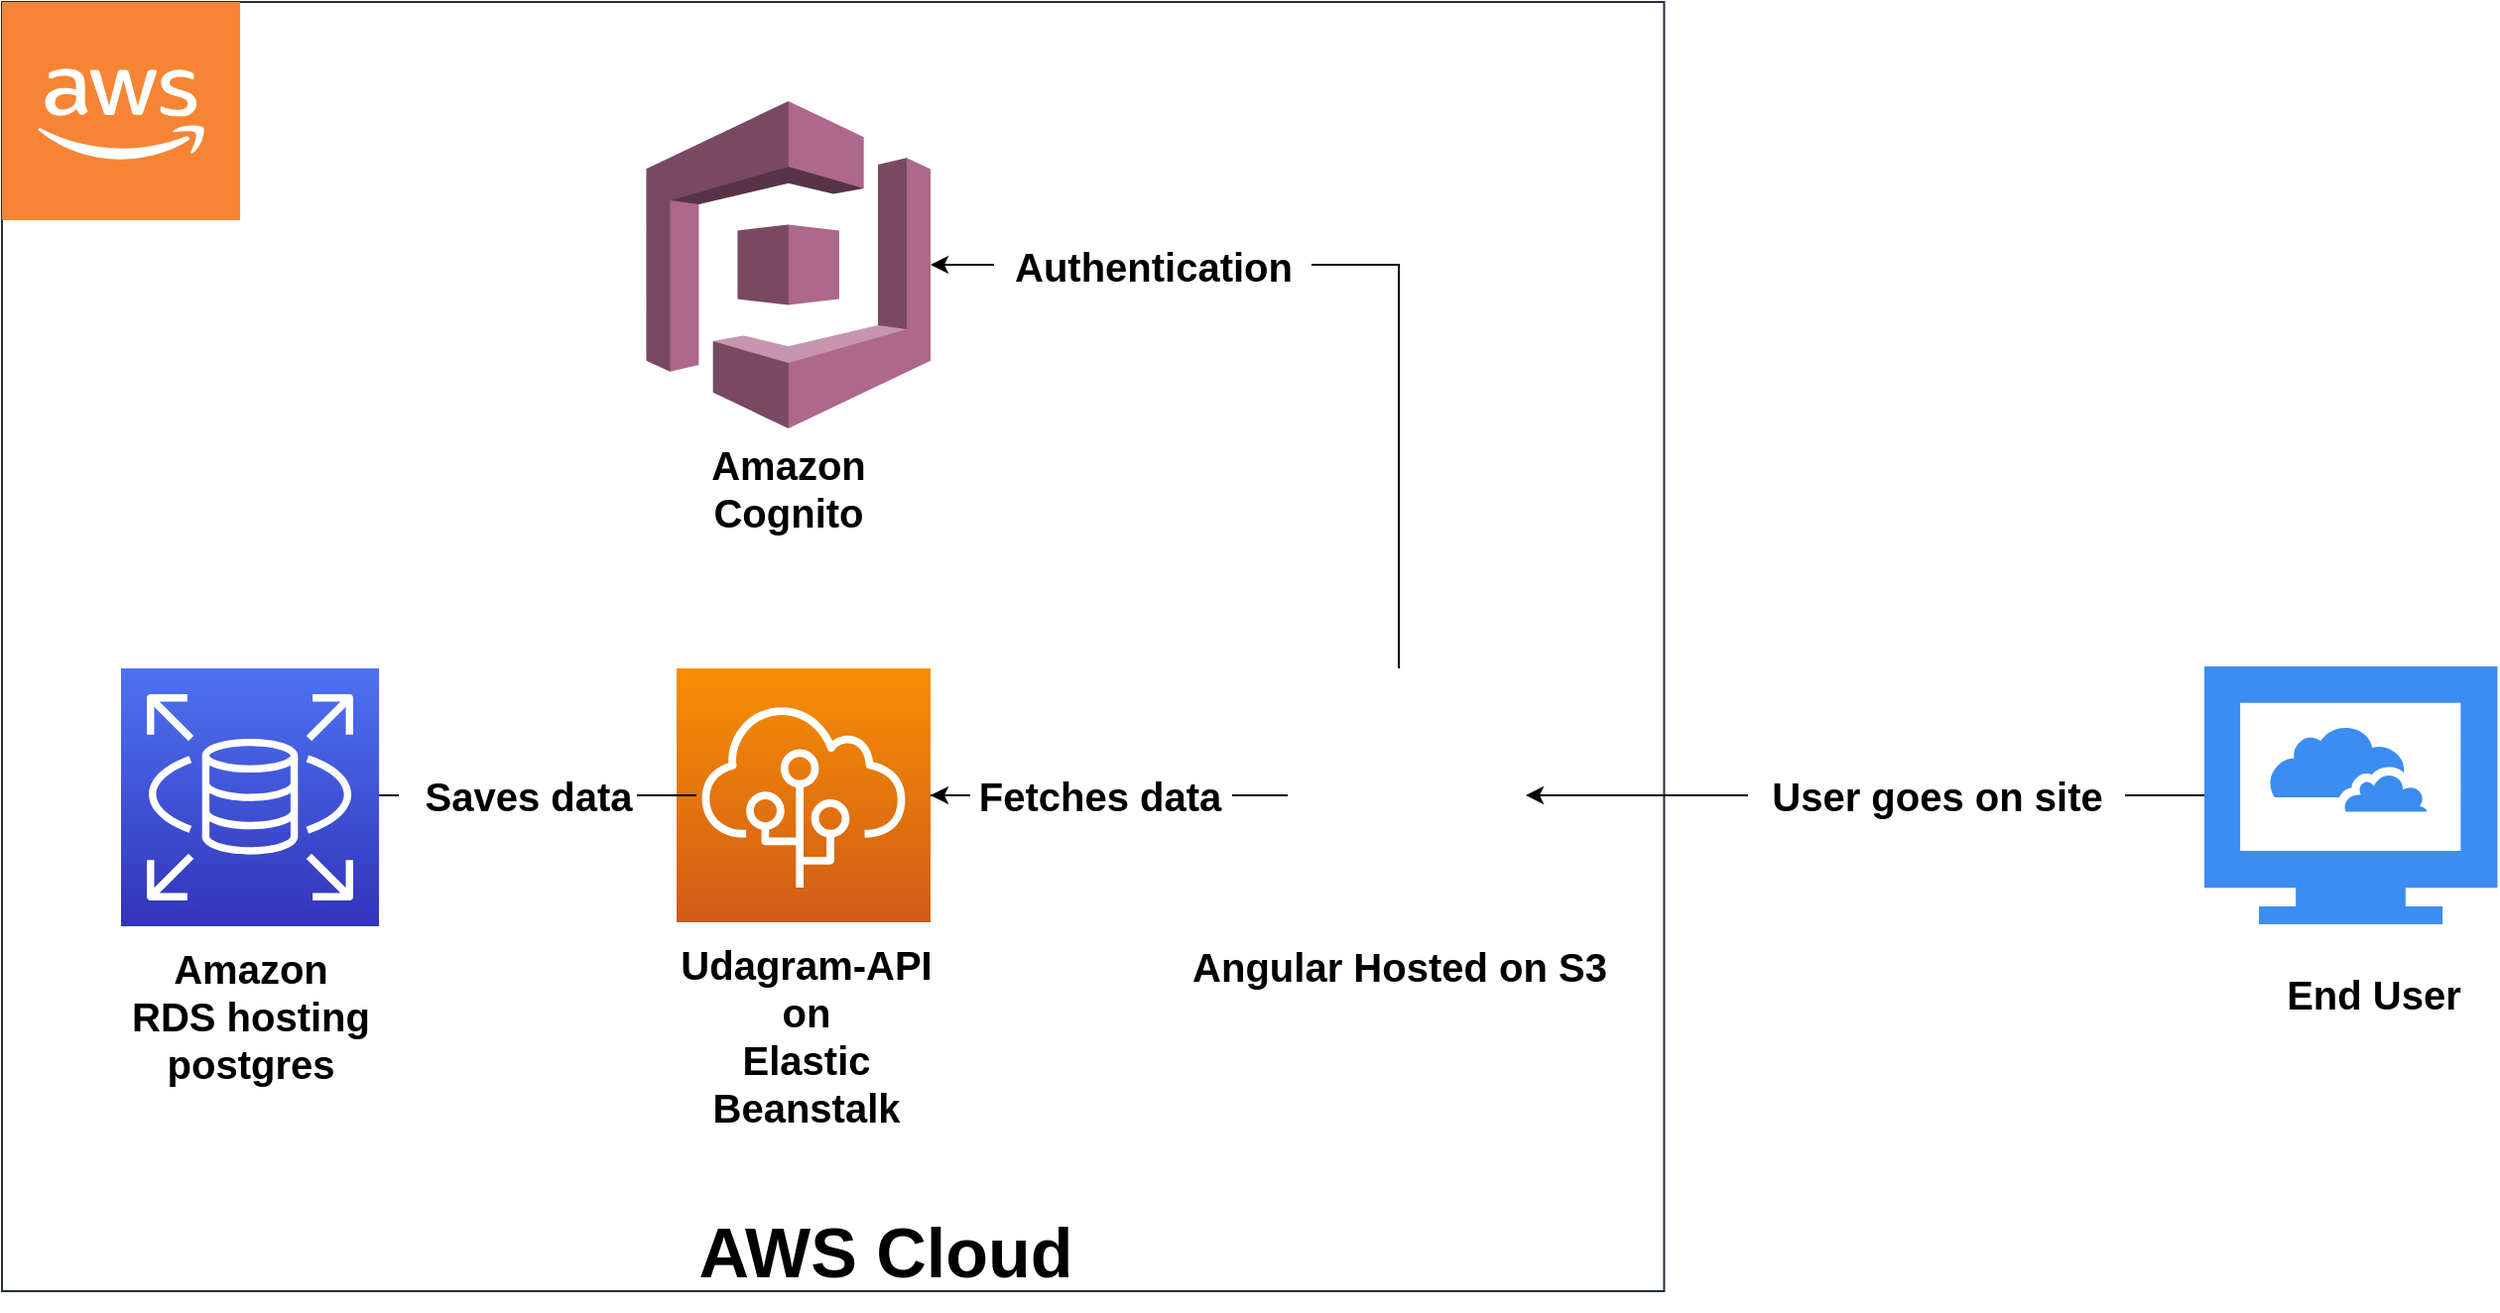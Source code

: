 <mxfile version="20.4.0" type="github">
  <diagram id="Ht1M8jgEwFfnCIfOTk4-" name="Page-1">
    <mxGraphModel dx="2905" dy="794" grid="1" gridSize="10" guides="1" tooltips="1" connect="1" arrows="1" fold="1" page="1" pageScale="1" pageWidth="1169" pageHeight="827" math="0" shadow="0">
      <root>
        <mxCell id="0" />
        <mxCell id="1" parent="0" />
        <mxCell id="UEzPUAAOIrF-is8g5C7q-74" value="" style="points=[[0,0],[0.25,0],[0.5,0],[0.75,0],[1,0],[1,0.25],[1,0.5],[1,0.75],[1,1],[0.75,1],[0.5,1],[0.25,1],[0,1],[0,0.75],[0,0.5],[0,0.25]];outlineConnect=0;gradientColor=none;html=1;whiteSpace=wrap;fontSize=12;fontStyle=0;shape=mxgraph.aws4.group;grIcon=mxgraph.aws4.group_aws_cloud_alt;strokeColor=#232F3E;fillColor=none;verticalAlign=top;align=left;spacingLeft=30;fontColor=#232F3E;dashed=0;labelBackgroundColor=#ffffff;container=1;pointerEvents=0;collapsible=0;recursiveResize=0;" parent="1" vertex="1">
          <mxGeometry x="-310" y="100" width="837.73" height="650" as="geometry" />
        </mxCell>
        <mxCell id="-Wzre4x8Gy2SveKogml1-7" value="" style="outlineConnect=0;dashed=0;verticalLabelPosition=bottom;verticalAlign=top;align=center;html=1;shape=mxgraph.aws3.cloud_2;fillColor=#F58534;gradientColor=none;fontSize=20;" vertex="1" parent="UEzPUAAOIrF-is8g5C7q-74">
          <mxGeometry width="120" height="110" as="geometry" />
        </mxCell>
        <mxCell id="-Wzre4x8Gy2SveKogml1-8" value="AWS Cloud" style="text;html=1;resizable=0;autosize=1;align=center;verticalAlign=middle;points=[];fillColor=none;strokeColor=none;rounded=0;fontStyle=1;fontSize=35;" vertex="1" parent="UEzPUAAOIrF-is8g5C7q-74">
          <mxGeometry x="340" y="600" width="210" height="60" as="geometry" />
        </mxCell>
        <mxCell id="-Wzre4x8Gy2SveKogml1-26" style="edgeStyle=orthogonalEdgeStyle;rounded=0;orthogonalLoop=1;jettySize=auto;html=1;fontSize=20;startArrow=none;" edge="1" parent="UEzPUAAOIrF-is8g5C7q-74" source="-Wzre4x8Gy2SveKogml1-29" target="-Wzre4x8Gy2SveKogml1-25">
          <mxGeometry relative="1" as="geometry" />
        </mxCell>
        <mxCell id="-Wzre4x8Gy2SveKogml1-37" style="edgeStyle=orthogonalEdgeStyle;rounded=0;orthogonalLoop=1;jettySize=auto;html=1;entryX=1;entryY=0.5;entryDx=0;entryDy=0;entryPerimeter=0;fontSize=20;startArrow=none;" edge="1" parent="UEzPUAAOIrF-is8g5C7q-74" source="-Wzre4x8Gy2SveKogml1-38" target="-Wzre4x8Gy2SveKogml1-36">
          <mxGeometry relative="1" as="geometry">
            <Array as="points" />
          </mxGeometry>
        </mxCell>
        <mxCell id="-Wzre4x8Gy2SveKogml1-13" value="" style="shape=image;html=1;verticalAlign=top;verticalLabelPosition=bottom;labelBackgroundColor=#ffffff;imageAspect=0;aspect=fixed;image=https://cdn0.iconfinder.com/data/icons/long-shadow-web-icons/512/angular-symbol-128.png;fontSize=20;" vertex="1" parent="UEzPUAAOIrF-is8g5C7q-74">
          <mxGeometry x="640" y="336" width="128" height="128" as="geometry" />
        </mxCell>
        <mxCell id="-Wzre4x8Gy2SveKogml1-14" value="&lt;div&gt;Angular Hosted on S3&lt;/div&gt;" style="text;html=1;resizable=0;autosize=1;align=center;verticalAlign=middle;points=[];fillColor=none;strokeColor=none;rounded=0;fontStyle=1;fontSize=20;" vertex="1" parent="UEzPUAAOIrF-is8g5C7q-74">
          <mxGeometry x="589" y="466" width="230" height="40" as="geometry" />
        </mxCell>
        <mxCell id="-Wzre4x8Gy2SveKogml1-28" style="edgeStyle=orthogonalEdgeStyle;rounded=0;orthogonalLoop=1;jettySize=auto;html=1;fontSize=20;startArrow=none;" edge="1" parent="UEzPUAAOIrF-is8g5C7q-74" source="-Wzre4x8Gy2SveKogml1-30" target="-Wzre4x8Gy2SveKogml1-27">
          <mxGeometry relative="1" as="geometry" />
        </mxCell>
        <mxCell id="-Wzre4x8Gy2SveKogml1-25" value="" style="sketch=0;points=[[0,0,0],[0.25,0,0],[0.5,0,0],[0.75,0,0],[1,0,0],[0,1,0],[0.25,1,0],[0.5,1,0],[0.75,1,0],[1,1,0],[0,0.25,0],[0,0.5,0],[0,0.75,0],[1,0.25,0],[1,0.5,0],[1,0.75,0]];outlineConnect=0;fontColor=#232F3E;gradientColor=#F78E04;gradientDirection=north;fillColor=#D05C17;strokeColor=#ffffff;dashed=0;verticalLabelPosition=bottom;verticalAlign=top;align=center;html=1;fontSize=12;fontStyle=0;aspect=fixed;shape=mxgraph.aws4.resourceIcon;resIcon=mxgraph.aws4.elastic_beanstalk;" vertex="1" parent="UEzPUAAOIrF-is8g5C7q-74">
          <mxGeometry x="340" y="336" width="128" height="128" as="geometry" />
        </mxCell>
        <mxCell id="-Wzre4x8Gy2SveKogml1-27" value="" style="sketch=0;points=[[0,0,0],[0.25,0,0],[0.5,0,0],[0.75,0,0],[1,0,0],[0,1,0],[0.25,1,0],[0.5,1,0],[0.75,1,0],[1,1,0],[0,0.25,0],[0,0.5,0],[0,0.75,0],[1,0.25,0],[1,0.5,0],[1,0.75,0]];outlineConnect=0;fontColor=#232F3E;gradientColor=#4D72F3;gradientDirection=north;fillColor=#3334B9;strokeColor=#ffffff;dashed=0;verticalLabelPosition=bottom;verticalAlign=top;align=center;html=1;fontSize=12;fontStyle=0;aspect=fixed;shape=mxgraph.aws4.resourceIcon;resIcon=mxgraph.aws4.rds;" vertex="1" parent="UEzPUAAOIrF-is8g5C7q-74">
          <mxGeometry x="60" y="336" width="130" height="130" as="geometry" />
        </mxCell>
        <mxCell id="-Wzre4x8Gy2SveKogml1-29" value="Fetches data" style="text;html=1;resizable=0;autosize=1;align=center;verticalAlign=middle;points=[];fillColor=none;strokeColor=none;rounded=0;fontStyle=1;fontSize=20;" vertex="1" parent="UEzPUAAOIrF-is8g5C7q-74">
          <mxGeometry x="478" y="380" width="150" height="40" as="geometry" />
        </mxCell>
        <mxCell id="-Wzre4x8Gy2SveKogml1-31" value="" style="edgeStyle=orthogonalEdgeStyle;rounded=0;orthogonalLoop=1;jettySize=auto;html=1;fontSize=20;endArrow=none;" edge="1" parent="UEzPUAAOIrF-is8g5C7q-74" source="-Wzre4x8Gy2SveKogml1-13" target="-Wzre4x8Gy2SveKogml1-29">
          <mxGeometry relative="1" as="geometry">
            <mxPoint x="330" y="500" as="sourcePoint" />
            <mxPoint x="168" y="500" as="targetPoint" />
          </mxGeometry>
        </mxCell>
        <mxCell id="-Wzre4x8Gy2SveKogml1-30" value="Saves data" style="text;html=1;resizable=0;autosize=1;align=center;verticalAlign=middle;points=[];fillColor=none;strokeColor=none;rounded=0;fontStyle=1;fontSize=20;" vertex="1" parent="UEzPUAAOIrF-is8g5C7q-74">
          <mxGeometry x="200" y="380" width="130" height="40" as="geometry" />
        </mxCell>
        <mxCell id="-Wzre4x8Gy2SveKogml1-33" value="" style="edgeStyle=orthogonalEdgeStyle;rounded=0;orthogonalLoop=1;jettySize=auto;html=1;fontSize=20;endArrow=none;" edge="1" parent="UEzPUAAOIrF-is8g5C7q-74" source="-Wzre4x8Gy2SveKogml1-25" target="-Wzre4x8Gy2SveKogml1-30">
          <mxGeometry relative="1" as="geometry">
            <mxPoint x="30" y="500" as="sourcePoint" />
            <mxPoint x="-120" y="501" as="targetPoint" />
          </mxGeometry>
        </mxCell>
        <mxCell id="-Wzre4x8Gy2SveKogml1-36" value="" style="outlineConnect=0;dashed=0;verticalLabelPosition=bottom;verticalAlign=top;align=center;html=1;shape=mxgraph.aws3.cognito;fillColor=#AD688B;gradientColor=none;fontSize=20;" vertex="1" parent="UEzPUAAOIrF-is8g5C7q-74">
          <mxGeometry x="324.75" y="50" width="143.25" height="165" as="geometry" />
        </mxCell>
        <mxCell id="-Wzre4x8Gy2SveKogml1-38" value="Authentication" style="text;html=1;resizable=0;autosize=1;align=center;verticalAlign=middle;points=[];fillColor=none;strokeColor=none;rounded=0;fontStyle=1;fontSize=20;" vertex="1" parent="UEzPUAAOIrF-is8g5C7q-74">
          <mxGeometry x="500" y="112.5" width="160" height="40" as="geometry" />
        </mxCell>
        <mxCell id="-Wzre4x8Gy2SveKogml1-39" value="" style="edgeStyle=orthogonalEdgeStyle;rounded=0;orthogonalLoop=1;jettySize=auto;html=1;entryX=1;entryY=0.5;entryDx=0;entryDy=0;entryPerimeter=0;fontSize=20;endArrow=none;" edge="1" parent="UEzPUAAOIrF-is8g5C7q-74" source="-Wzre4x8Gy2SveKogml1-13" target="-Wzre4x8Gy2SveKogml1-38">
          <mxGeometry relative="1" as="geometry">
            <mxPoint x="394" y="436" as="sourcePoint" />
            <mxPoint x="153.25" y="195" as="targetPoint" />
            <Array as="points">
              <mxPoint x="704" y="133" />
            </Array>
          </mxGeometry>
        </mxCell>
        <mxCell id="-Wzre4x8Gy2SveKogml1-40" value="&lt;div&gt;Udagram-API&lt;/div&gt;&lt;div&gt;on&lt;/div&gt;&lt;div&gt;Elastic&lt;/div&gt;&lt;div&gt;Beanstalk&lt;/div&gt;" style="text;html=1;resizable=0;autosize=1;align=center;verticalAlign=middle;points=[];fillColor=none;strokeColor=none;rounded=0;fontStyle=1;fontSize=20;" vertex="1" parent="UEzPUAAOIrF-is8g5C7q-74">
          <mxGeometry x="330" y="466" width="150" height="110" as="geometry" />
        </mxCell>
        <mxCell id="-Wzre4x8Gy2SveKogml1-41" value="&lt;div&gt;Amazon&lt;/div&gt;&lt;div&gt;RDS hosting&lt;/div&gt;&lt;div&gt;postgres&lt;br&gt;&lt;/div&gt;" style="text;html=1;resizable=0;autosize=1;align=center;verticalAlign=middle;points=[];fillColor=none;strokeColor=none;rounded=0;fontStyle=1;fontSize=20;" vertex="1" parent="UEzPUAAOIrF-is8g5C7q-74">
          <mxGeometry x="55" y="466" width="140" height="90" as="geometry" />
        </mxCell>
        <mxCell id="-Wzre4x8Gy2SveKogml1-42" value="&lt;div&gt;Amazon&lt;/div&gt;&lt;div&gt;Cognito&lt;/div&gt;" style="text;html=1;resizable=0;autosize=1;align=center;verticalAlign=middle;points=[];fillColor=none;strokeColor=none;rounded=0;fontStyle=1;fontSize=20;" vertex="1" parent="UEzPUAAOIrF-is8g5C7q-74">
          <mxGeometry x="346.37" y="215" width="100" height="60" as="geometry" />
        </mxCell>
        <mxCell id="-Wzre4x8Gy2SveKogml1-5" value="End User" style="text;html=1;resizable=0;autosize=1;align=center;verticalAlign=middle;points=[];fillColor=none;strokeColor=none;rounded=0;fontStyle=1;fontSize=20;" vertex="1" parent="1">
          <mxGeometry x="830" y="580" width="110" height="40" as="geometry" />
        </mxCell>
        <mxCell id="-Wzre4x8Gy2SveKogml1-23" style="edgeStyle=orthogonalEdgeStyle;rounded=0;orthogonalLoop=1;jettySize=auto;html=1;fontSize=20;startArrow=none;" edge="1" parent="1" source="-Wzre4x8Gy2SveKogml1-15" target="-Wzre4x8Gy2SveKogml1-13">
          <mxGeometry relative="1" as="geometry" />
        </mxCell>
        <mxCell id="-Wzre4x8Gy2SveKogml1-1" value="" style="sketch=0;html=1;aspect=fixed;strokeColor=none;shadow=0;align=center;verticalAlign=top;fillColor=#3B8DF1;shape=mxgraph.gcp2.cloud_computer" vertex="1" parent="1">
          <mxGeometry x="800" y="435" width="147.73" height="130" as="geometry" />
        </mxCell>
        <mxCell id="-Wzre4x8Gy2SveKogml1-15" value="User goes on site" style="text;html=1;resizable=0;autosize=1;align=center;verticalAlign=middle;points=[];fillColor=none;strokeColor=none;rounded=0;fontStyle=1;fontSize=20;" vertex="1" parent="1">
          <mxGeometry x="570" y="480" width="190" height="40" as="geometry" />
        </mxCell>
        <mxCell id="-Wzre4x8Gy2SveKogml1-24" value="" style="edgeStyle=orthogonalEdgeStyle;rounded=0;orthogonalLoop=1;jettySize=auto;html=1;fontSize=20;endArrow=none;" edge="1" parent="1" source="-Wzre4x8Gy2SveKogml1-1" target="-Wzre4x8Gy2SveKogml1-15">
          <mxGeometry relative="1" as="geometry">
            <mxPoint x="800" y="500" as="sourcePoint" />
            <mxPoint x="398" y="500" as="targetPoint" />
          </mxGeometry>
        </mxCell>
      </root>
    </mxGraphModel>
  </diagram>
</mxfile>
